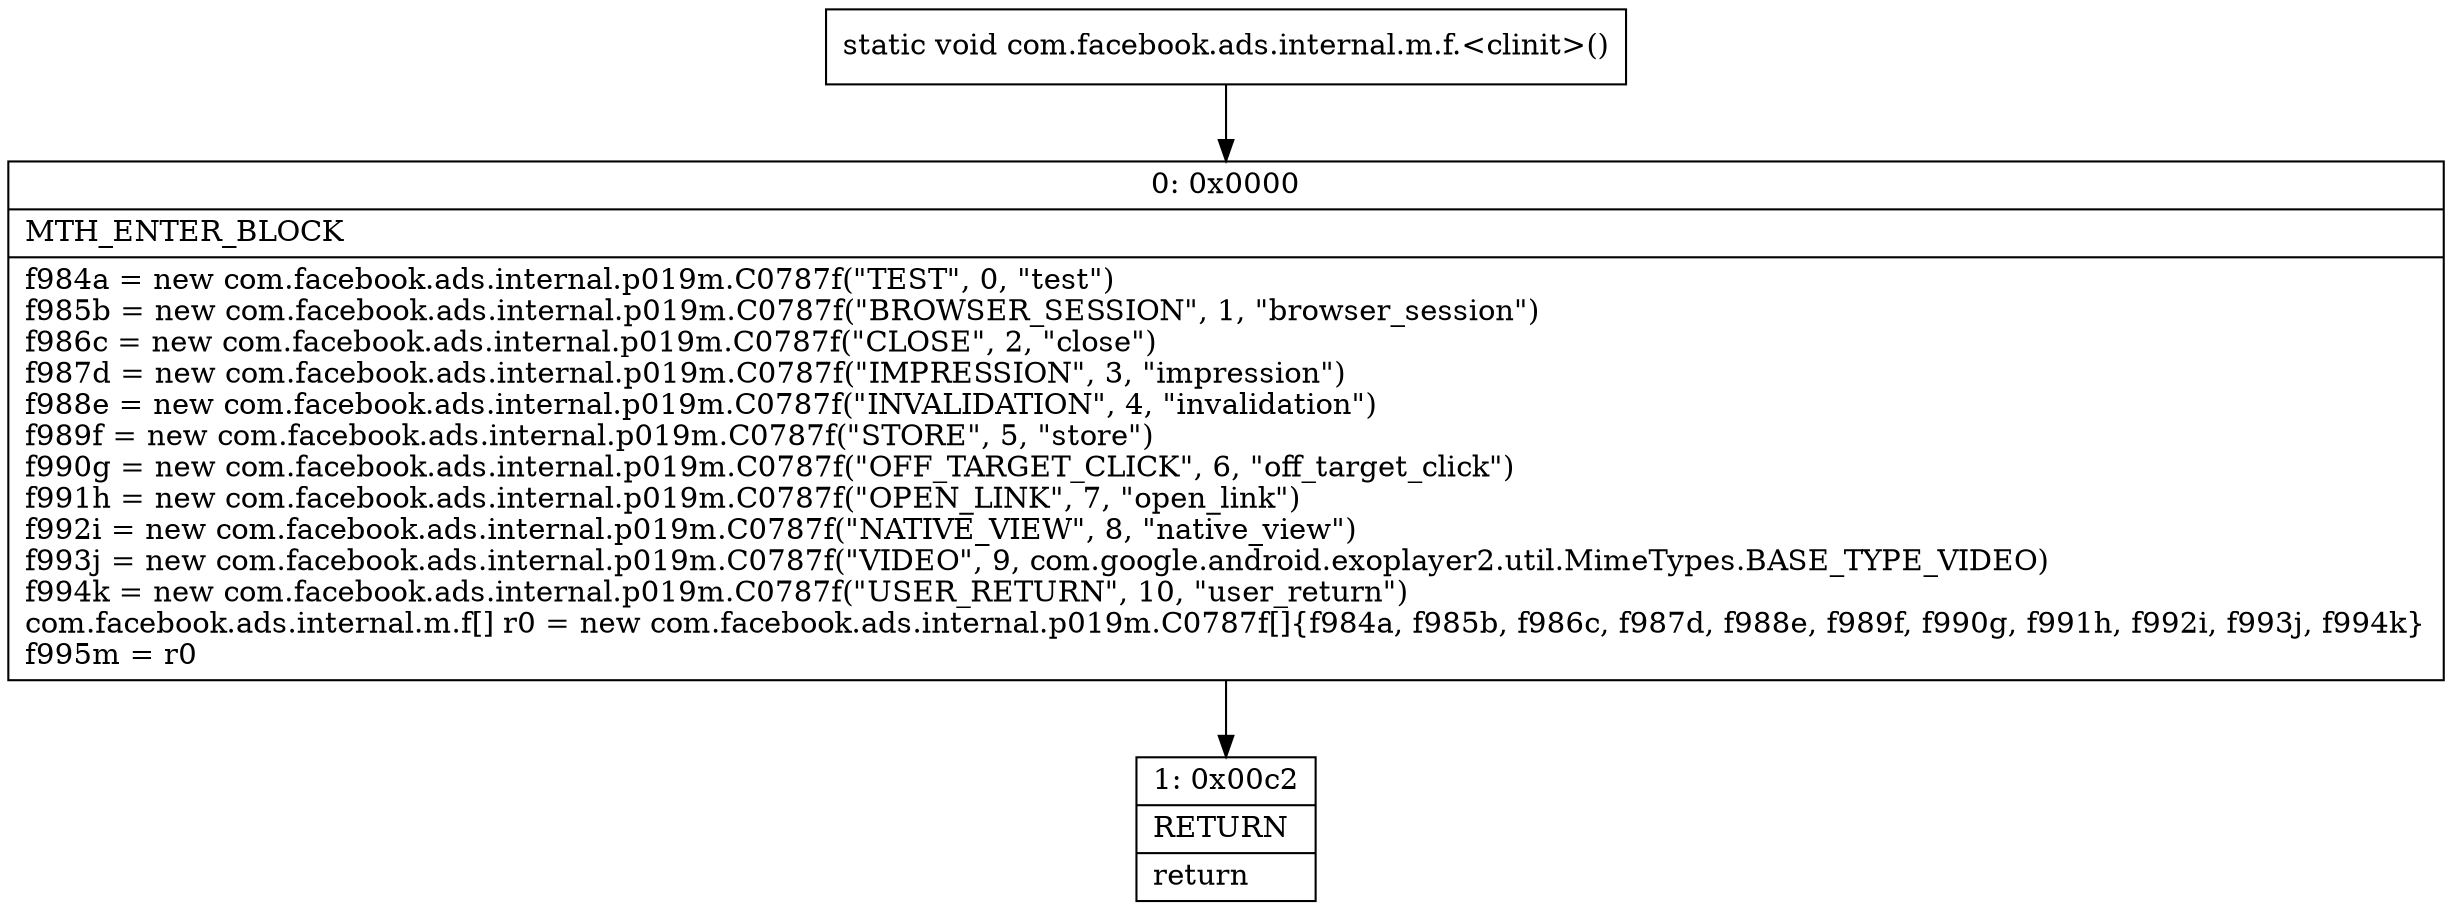 digraph "CFG forcom.facebook.ads.internal.m.f.\<clinit\>()V" {
Node_0 [shape=record,label="{0\:\ 0x0000|MTH_ENTER_BLOCK\l|f984a = new com.facebook.ads.internal.p019m.C0787f(\"TEST\", 0, \"test\")\lf985b = new com.facebook.ads.internal.p019m.C0787f(\"BROWSER_SESSION\", 1, \"browser_session\")\lf986c = new com.facebook.ads.internal.p019m.C0787f(\"CLOSE\", 2, \"close\")\lf987d = new com.facebook.ads.internal.p019m.C0787f(\"IMPRESSION\", 3, \"impression\")\lf988e = new com.facebook.ads.internal.p019m.C0787f(\"INVALIDATION\", 4, \"invalidation\")\lf989f = new com.facebook.ads.internal.p019m.C0787f(\"STORE\", 5, \"store\")\lf990g = new com.facebook.ads.internal.p019m.C0787f(\"OFF_TARGET_CLICK\", 6, \"off_target_click\")\lf991h = new com.facebook.ads.internal.p019m.C0787f(\"OPEN_LINK\", 7, \"open_link\")\lf992i = new com.facebook.ads.internal.p019m.C0787f(\"NATIVE_VIEW\", 8, \"native_view\")\lf993j = new com.facebook.ads.internal.p019m.C0787f(\"VIDEO\", 9, com.google.android.exoplayer2.util.MimeTypes.BASE_TYPE_VIDEO)\lf994k = new com.facebook.ads.internal.p019m.C0787f(\"USER_RETURN\", 10, \"user_return\")\lcom.facebook.ads.internal.m.f[] r0 = new com.facebook.ads.internal.p019m.C0787f[]\{f984a, f985b, f986c, f987d, f988e, f989f, f990g, f991h, f992i, f993j, f994k\}\lf995m = r0\l}"];
Node_1 [shape=record,label="{1\:\ 0x00c2|RETURN\l|return\l}"];
MethodNode[shape=record,label="{static void com.facebook.ads.internal.m.f.\<clinit\>() }"];
MethodNode -> Node_0;
Node_0 -> Node_1;
}

